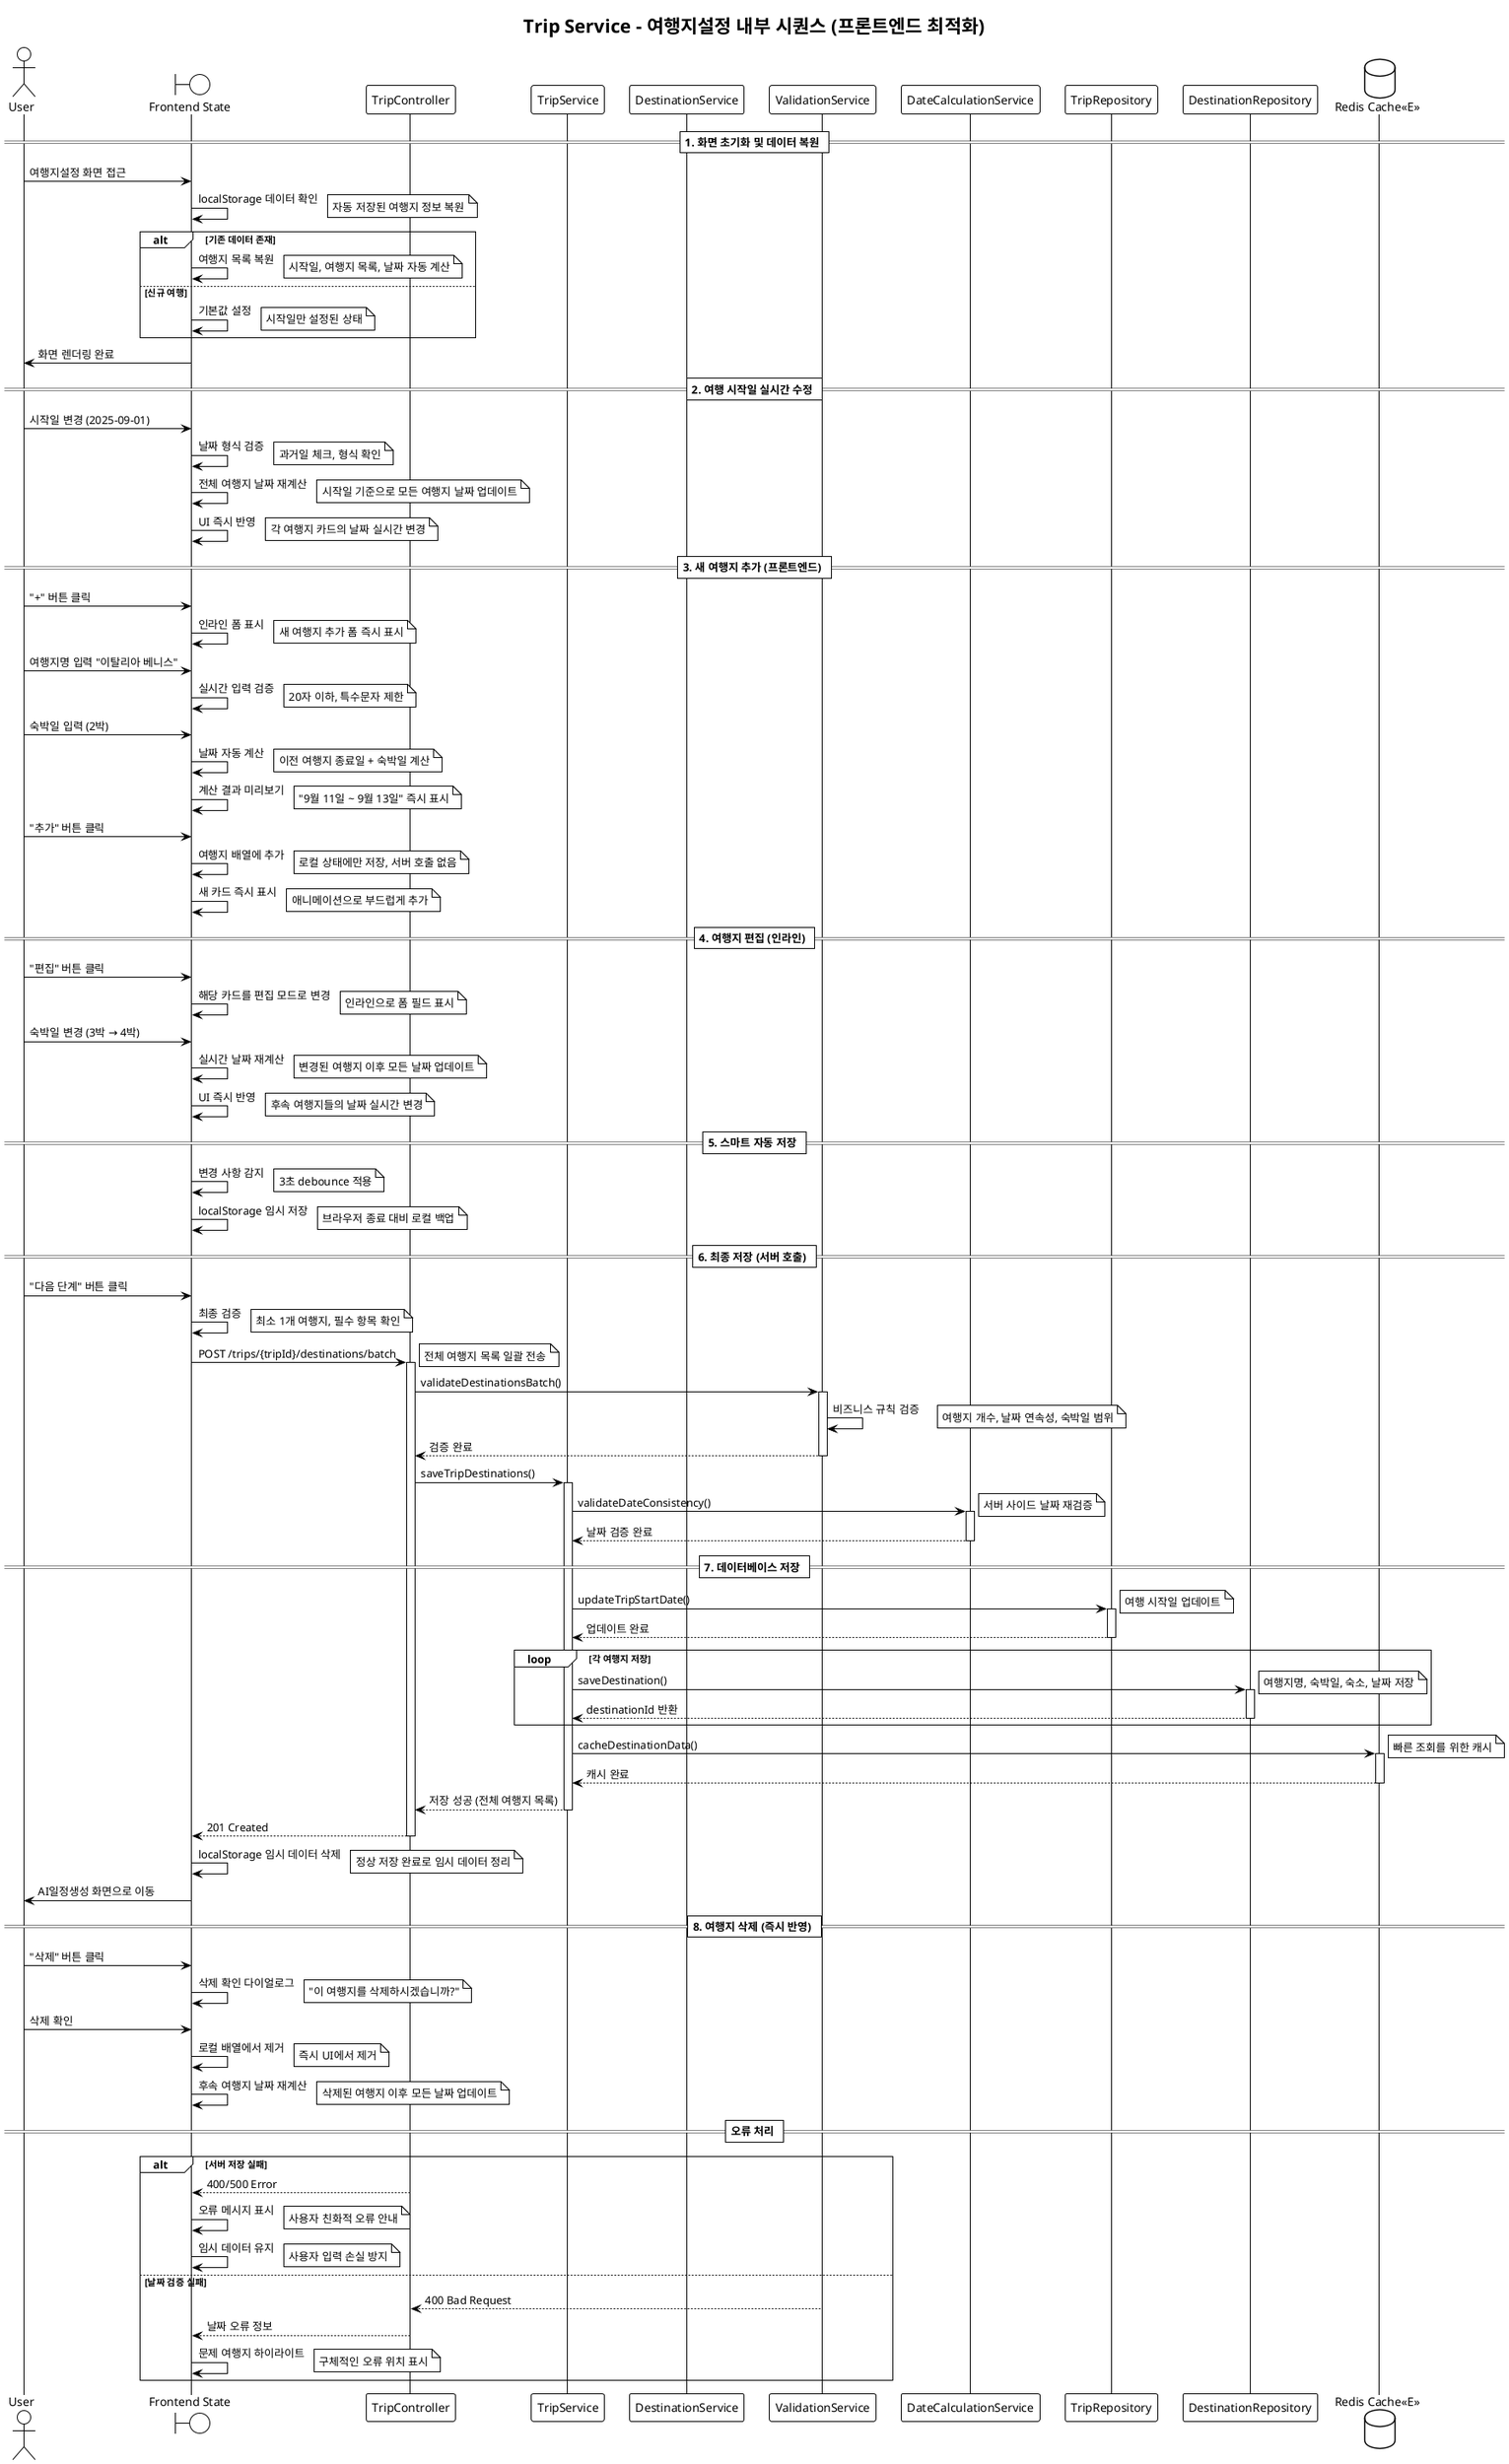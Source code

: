 @startuml
!theme mono

title Trip Service - 여행지설정 내부 시퀀스 (프론트엔드 최적화)

' UFR-TRIP-040: 여행지별 일정 설정 시나리오
' 프론트엔드에서 날짜 계산, 폼 상태 관리, 백엔드는 최종 저장만

actor User
boundary "Frontend State" as Frontend
participant TripController
participant TripService
participant DestinationService
participant ValidationService
participant DateCalculationService
participant TripRepository
participant DestinationRepository
database "Redis Cache<<E>>" as RedisCache

== 1. 화면 초기화 및 데이터 복원 ==
User -> Frontend: 여행지설정 화면 접근

Frontend -> Frontend: localStorage 데이터 확인
note right: 자동 저장된 여행지 정보 복원

alt 기존 데이터 존재
    Frontend -> Frontend: 여행지 목록 복원
    note right: 시작일, 여행지 목록, 날짜 자동 계산
else 신규 여행
    Frontend -> Frontend: 기본값 설정
    note right: 시작일만 설정된 상태
end

Frontend -> User: 화면 렌더링 완료

== 2. 여행 시작일 실시간 수정 ==
User -> Frontend: 시작일 변경 (2025-09-01)

Frontend -> Frontend: 날짜 형식 검증
note right: 과거일 체크, 형식 확인

Frontend -> Frontend: 전체 여행지 날짜 재계산
note right: 시작일 기준으로 모든 여행지 날짜 업데이트

Frontend -> Frontend: UI 즉시 반영
note right: 각 여행지 카드의 날짜 실시간 변경

== 3. 새 여행지 추가 (프론트엔드) ==
User -> Frontend: "+" 버튼 클릭

Frontend -> Frontend: 인라인 폼 표시
note right: 새 여행지 추가 폼 즉시 표시

User -> Frontend: 여행지명 입력 "이탈리아 베니스"

Frontend -> Frontend: 실시간 입력 검증
note right: 20자 이하, 특수문자 제한

User -> Frontend: 숙박일 입력 (2박)

Frontend -> Frontend: 날짜 자동 계산
note right: 이전 여행지 종료일 + 숙박일 계산

Frontend -> Frontend: 계산 결과 미리보기
note right: "9월 11일 ~ 9월 13일" 즉시 표시

User -> Frontend: "추가" 버튼 클릭

Frontend -> Frontend: 여행지 배열에 추가
note right: 로컬 상태에만 저장, 서버 호출 없음

Frontend -> Frontend: 새 카드 즉시 표시
note right: 애니메이션으로 부드럽게 추가

== 4. 여행지 편집 (인라인) ==
User -> Frontend: "편집" 버튼 클릭

Frontend -> Frontend: 해당 카드를 편집 모드로 변경
note right: 인라인으로 폼 필드 표시

User -> Frontend: 숙박일 변경 (3박 → 4박)

Frontend -> Frontend: 실시간 날짜 재계산
note right: 변경된 여행지 이후 모든 날짜 업데이트

Frontend -> Frontend: UI 즉시 반영
note right: 후속 여행지들의 날짜 실시간 변경

== 5. 스마트 자동 저장 ==
Frontend -> Frontend: 변경 사항 감지
note right: 3초 debounce 적용

Frontend -> Frontend: localStorage 임시 저장
note right: 브라우저 종료 대비 로컬 백업

== 6. 최종 저장 (서버 호출) ==
User -> Frontend: "다음 단계" 버튼 클릭

Frontend -> Frontend: 최종 검증
note right: 최소 1개 여행지, 필수 항목 확인

Frontend -> TripController: POST /trips/{tripId}/destinations/batch
note right: 전체 여행지 목록 일괄 전송

activate TripController
TripController -> ValidationService: validateDestinationsBatch()
activate ValidationService

ValidationService -> ValidationService: 비즈니스 규칙 검증
note right: 여행지 개수, 날짜 연속성, 숙박일 범위

ValidationService --> TripController: 검증 완료
deactivate ValidationService

TripController -> TripService: saveTripDestinations()
activate TripService

TripService -> DateCalculationService: validateDateConsistency()
activate DateCalculationService
note right: 서버 사이드 날짜 재검증
DateCalculationService --> TripService: 날짜 검증 완료
deactivate DateCalculationService

== 7. 데이터베이스 저장 ==
TripService -> TripRepository: updateTripStartDate()
activate TripRepository
note right: 여행 시작일 업데이트
TripRepository --> TripService: 업데이트 완료
deactivate TripRepository

loop 각 여행지 저장
    TripService -> DestinationRepository: saveDestination()
    activate DestinationRepository
    note right: 여행지명, 숙박일, 숙소, 날짜 저장
    DestinationRepository --> TripService: destinationId 반환
    deactivate DestinationRepository
end

TripService -> RedisCache: cacheDestinationData()
activate RedisCache
note right: 빠른 조회를 위한 캐시
RedisCache --> TripService: 캐시 완료
deactivate RedisCache

TripService --> TripController: 저장 성공 (전체 여행지 목록)
deactivate TripService

TripController --> Frontend: 201 Created
deactivate TripController

Frontend -> Frontend: localStorage 임시 데이터 삭제
note right: 정상 저장 완료로 임시 데이터 정리

Frontend -> User: AI일정생성 화면으로 이동

== 8. 여행지 삭제 (즉시 반영) ==
User -> Frontend: "삭제" 버튼 클릭

Frontend -> Frontend: 삭제 확인 다이얼로그
note right: "이 여행지를 삭제하시겠습니까?"

User -> Frontend: 삭제 확인

Frontend -> Frontend: 로컬 배열에서 제거
note right: 즉시 UI에서 제거

Frontend -> Frontend: 후속 여행지 날짜 재계산
note right: 삭제된 여행지 이후 모든 날짜 업데이트

== 오류 처리 ==
alt 서버 저장 실패
    TripController --> Frontend: 400/500 Error
    Frontend -> Frontend: 오류 메시지 표시
    note right: 사용자 친화적 오류 안내
    Frontend -> Frontend: 임시 데이터 유지
    note right: 사용자 입력 손실 방지
else 날짜 검증 실패
    ValidationService --> TripController: 400 Bad Request
    TripController --> Frontend: 날짜 오류 정보
    Frontend -> Frontend: 문제 여행지 하이라이트
    note right: 구체적인 오류 위치 표시
end

@enduml
